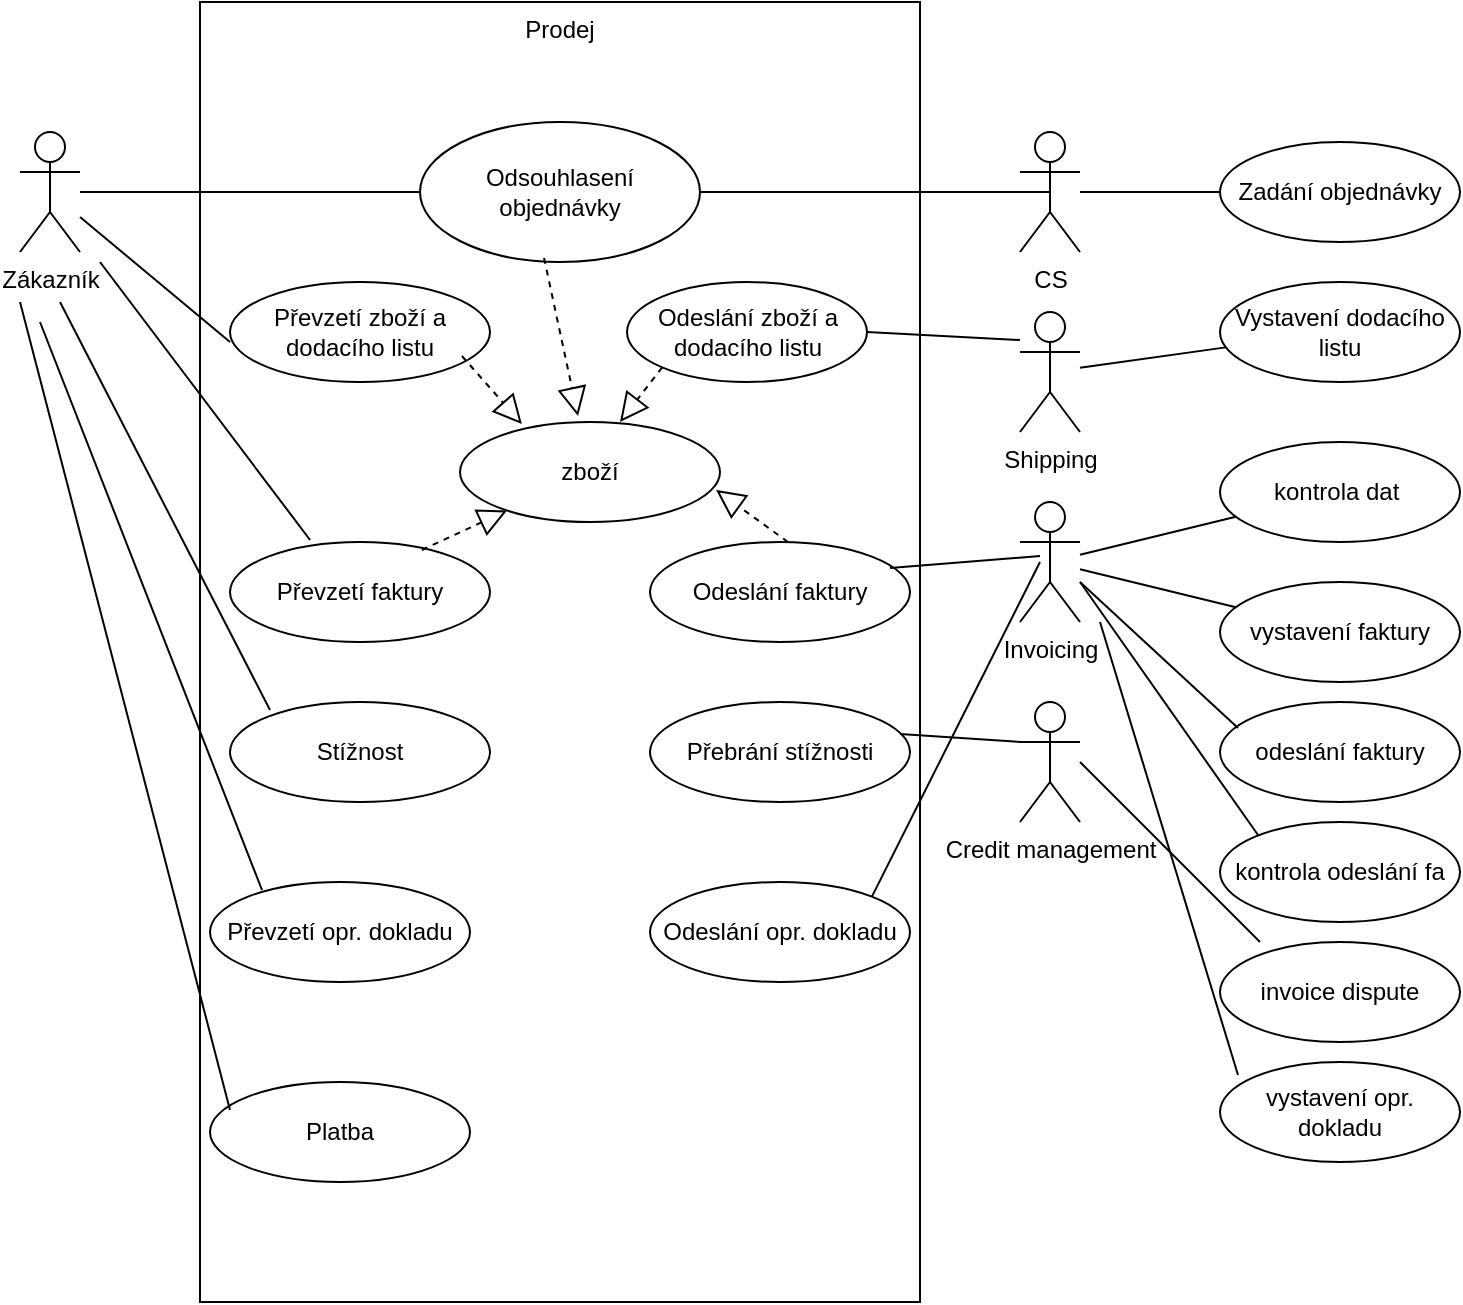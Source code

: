 <mxfile version="25.0.3">
  <diagram name="Stránka-1" id="jqo67n_8dntIajlroJTV">
    <mxGraphModel dx="1434" dy="900" grid="1" gridSize="10" guides="1" tooltips="1" connect="1" arrows="1" fold="1" page="1" pageScale="1" pageWidth="827" pageHeight="1169" background="#FFFFFF" math="0" shadow="0">
      <root>
        <mxCell id="0" />
        <mxCell id="1" parent="0" />
        <mxCell id="RUk4_OGxLVx2qCb488xx-5" value="Prodej" style="html=1;whiteSpace=wrap;horizontal=1;verticalAlign=top;" vertex="1" parent="1">
          <mxGeometry x="140" y="20" width="360" height="650" as="geometry" />
        </mxCell>
        <mxCell id="_SmTZkAmCU5QlVaPjLsI-5" value="" style="edgeStyle=orthogonalEdgeStyle;rounded=0;orthogonalLoop=1;jettySize=auto;html=1;endArrow=none;endFill=0;" parent="1" source="_SmTZkAmCU5QlVaPjLsI-1" target="_SmTZkAmCU5QlVaPjLsI-3" edge="1">
          <mxGeometry relative="1" as="geometry" />
        </mxCell>
        <object label="Zákazník" Zákazník="" id="_SmTZkAmCU5QlVaPjLsI-1">
          <mxCell style="shape=umlActor;verticalLabelPosition=bottom;verticalAlign=top;html=1;" parent="1" vertex="1">
            <mxGeometry x="50" y="85" width="30" height="60" as="geometry" />
          </mxCell>
        </object>
        <mxCell id="_SmTZkAmCU5QlVaPjLsI-3" value="Odsouhlasení objednávky" style="ellipse;whiteSpace=wrap;html=1;" parent="1" vertex="1">
          <mxGeometry x="250" y="80" width="140" height="70" as="geometry" />
        </mxCell>
        <mxCell id="_SmTZkAmCU5QlVaPjLsI-6" style="edgeStyle=orthogonalEdgeStyle;rounded=0;orthogonalLoop=1;jettySize=auto;html=1;exitX=0.5;exitY=0.5;exitDx=0;exitDy=0;exitPerimeter=0;entryX=1;entryY=0.5;entryDx=0;entryDy=0;endArrow=none;endFill=0;" parent="1" source="_SmTZkAmCU5QlVaPjLsI-4" target="_SmTZkAmCU5QlVaPjLsI-3" edge="1">
          <mxGeometry relative="1" as="geometry" />
        </mxCell>
        <mxCell id="_SmTZkAmCU5QlVaPjLsI-4" value="CS" style="shape=umlActor;verticalLabelPosition=bottom;verticalAlign=top;html=1;" parent="1" vertex="1">
          <mxGeometry x="550" y="85" width="30" height="60" as="geometry" />
        </mxCell>
        <mxCell id="_SmTZkAmCU5QlVaPjLsI-7" value="Převzetí zboží a dodacího listu" style="ellipse;whiteSpace=wrap;html=1;" parent="1" vertex="1">
          <mxGeometry x="155" y="160" width="130" height="50" as="geometry" />
        </mxCell>
        <mxCell id="_SmTZkAmCU5QlVaPjLsI-8" value="Odeslání zboží a dodacího listu" style="ellipse;whiteSpace=wrap;html=1;" parent="1" vertex="1">
          <mxGeometry x="353.5" y="160" width="120" height="50" as="geometry" />
        </mxCell>
        <mxCell id="_SmTZkAmCU5QlVaPjLsI-9" value="zboží" style="ellipse;whiteSpace=wrap;html=1;" parent="1" vertex="1">
          <mxGeometry x="270" y="230" width="130" height="50" as="geometry" />
        </mxCell>
        <mxCell id="_SmTZkAmCU5QlVaPjLsI-10" value="Převzetí faktury" style="ellipse;whiteSpace=wrap;html=1;" parent="1" vertex="1">
          <mxGeometry x="155" y="290" width="130" height="50" as="geometry" />
        </mxCell>
        <mxCell id="_SmTZkAmCU5QlVaPjLsI-11" value="Odeslání faktury" style="ellipse;whiteSpace=wrap;html=1;" parent="1" vertex="1">
          <mxGeometry x="365" y="290" width="130" height="50" as="geometry" />
        </mxCell>
        <mxCell id="_SmTZkAmCU5QlVaPjLsI-12" value="Platba" style="ellipse;whiteSpace=wrap;html=1;" parent="1" vertex="1">
          <mxGeometry x="145" y="560" width="130" height="50" as="geometry" />
        </mxCell>
        <mxCell id="_SmTZkAmCU5QlVaPjLsI-13" value="Stížnost&lt;span style=&quot;color: rgba(0, 0, 0, 0); font-family: monospace; font-size: 0px; text-align: start; text-wrap-mode: nowrap;&quot;&gt;%3CmxGraphModel%3E%3Croot%3E%3CmxCell%20id%3D%220%22%2F%3E%3CmxCell%20id%3D%221%22%20parent%3D%220%22%2F%3E%3CmxCell%20id%3D%222%22%20value%3D%22P%C5%99evzet%C3%AD%20faktury%22%20style%3D%22ellipse%3BwhiteSpace%3Dwrap%3Bhtml%3D1%3B%22%20vertex%3D%221%22%20parent%3D%221%22%3E%3CmxGeometry%20x%3D%22100%22%20y%3D%22290%22%20width%3D%22130%22%20height%3D%2250%22%20as%3D%22geometry%22%2F%3E%3C%2FmxCell%3E%3C%2Froot%3E%3C%2FmxGraphModel%3E&lt;/span&gt;" style="ellipse;whiteSpace=wrap;html=1;" parent="1" vertex="1">
          <mxGeometry x="155" y="370" width="130" height="50" as="geometry" />
        </mxCell>
        <mxCell id="_SmTZkAmCU5QlVaPjLsI-14" value="Přebrání stížnosti" style="ellipse;whiteSpace=wrap;html=1;" parent="1" vertex="1">
          <mxGeometry x="365" y="370" width="130" height="50" as="geometry" />
        </mxCell>
        <mxCell id="_SmTZkAmCU5QlVaPjLsI-15" value="Odeslání opr. dokladu" style="ellipse;whiteSpace=wrap;html=1;" parent="1" vertex="1">
          <mxGeometry x="365" y="460" width="130" height="50" as="geometry" />
        </mxCell>
        <mxCell id="_SmTZkAmCU5QlVaPjLsI-16" value="Převzetí opr. dokladu" style="ellipse;whiteSpace=wrap;html=1;" parent="1" vertex="1">
          <mxGeometry x="145" y="460" width="130" height="50" as="geometry" />
        </mxCell>
        <mxCell id="_SmTZkAmCU5QlVaPjLsI-17" value="Shipping" style="shape=umlActor;verticalLabelPosition=bottom;verticalAlign=top;html=1;" parent="1" vertex="1">
          <mxGeometry x="550" y="175" width="30" height="60" as="geometry" />
        </mxCell>
        <mxCell id="_SmTZkAmCU5QlVaPjLsI-24" value="Invoicing" style="shape=umlActor;verticalLabelPosition=bottom;verticalAlign=top;html=1;" parent="1" vertex="1">
          <mxGeometry x="550" y="270" width="30" height="60" as="geometry" />
        </mxCell>
        <mxCell id="_SmTZkAmCU5QlVaPjLsI-26" value="Credit management" style="shape=umlActor;verticalLabelPosition=bottom;verticalAlign=top;html=1;" parent="1" vertex="1">
          <mxGeometry x="550" y="370" width="30" height="60" as="geometry" />
        </mxCell>
        <mxCell id="_SmTZkAmCU5QlVaPjLsI-30" value="" style="rounded=0;orthogonalLoop=1;jettySize=auto;html=1;endArrow=none;endFill=0;" parent="1" source="_SmTZkAmCU5QlVaPjLsI-1" edge="1">
          <mxGeometry relative="1" as="geometry">
            <mxPoint x="100" y="140" as="sourcePoint" />
            <mxPoint x="155" y="190" as="targetPoint" />
          </mxGeometry>
        </mxCell>
        <mxCell id="_SmTZkAmCU5QlVaPjLsI-31" value="" style="rounded=0;orthogonalLoop=1;jettySize=auto;html=1;endArrow=none;endFill=0;entryX=0.308;entryY=-0.02;entryDx=0;entryDy=0;entryPerimeter=0;" parent="1" target="_SmTZkAmCU5QlVaPjLsI-10" edge="1">
          <mxGeometry relative="1" as="geometry">
            <mxPoint x="90" y="150" as="sourcePoint" />
            <mxPoint x="145" y="230" as="targetPoint" />
          </mxGeometry>
        </mxCell>
        <mxCell id="_SmTZkAmCU5QlVaPjLsI-32" value="" style="rounded=0;orthogonalLoop=1;jettySize=auto;html=1;endArrow=none;endFill=0;entryX=0.308;entryY=-0.02;entryDx=0;entryDy=0;entryPerimeter=0;" parent="1" edge="1">
          <mxGeometry relative="1" as="geometry">
            <mxPoint x="70" y="170" as="sourcePoint" />
            <mxPoint x="175" y="374" as="targetPoint" />
          </mxGeometry>
        </mxCell>
        <mxCell id="_SmTZkAmCU5QlVaPjLsI-33" value="" style="rounded=0;orthogonalLoop=1;jettySize=auto;html=1;endArrow=none;endFill=0;entryX=0.2;entryY=0.08;entryDx=0;entryDy=0;entryPerimeter=0;" parent="1" target="_SmTZkAmCU5QlVaPjLsI-16" edge="1">
          <mxGeometry relative="1" as="geometry">
            <mxPoint x="60" y="180" as="sourcePoint" />
            <mxPoint x="165" y="460" as="targetPoint" />
          </mxGeometry>
        </mxCell>
        <mxCell id="_SmTZkAmCU5QlVaPjLsI-34" value="" style="rounded=0;orthogonalLoop=1;jettySize=auto;html=1;endArrow=none;endFill=0;entryX=0.2;entryY=0.08;entryDx=0;entryDy=0;entryPerimeter=0;" parent="1" edge="1">
          <mxGeometry relative="1" as="geometry">
            <mxPoint x="50" y="170" as="sourcePoint" />
            <mxPoint x="155" y="574" as="targetPoint" />
          </mxGeometry>
        </mxCell>
        <mxCell id="_SmTZkAmCU5QlVaPjLsI-35" value="" style="rounded=0;orthogonalLoop=1;jettySize=auto;html=1;endArrow=none;endFill=0;exitX=0.067;exitY=0.867;exitDx=0;exitDy=0;exitPerimeter=0;entryX=1;entryY=0.5;entryDx=0;entryDy=0;" parent="1" target="_SmTZkAmCU5QlVaPjLsI-8" edge="1">
          <mxGeometry relative="1" as="geometry">
            <mxPoint x="550" y="189.02" as="sourcePoint" />
            <mxPoint x="466.03" y="230" as="targetPoint" />
          </mxGeometry>
        </mxCell>
        <mxCell id="_SmTZkAmCU5QlVaPjLsI-36" value="" style="rounded=0;orthogonalLoop=1;jettySize=auto;html=1;endArrow=none;endFill=0;exitX=0.067;exitY=0.867;exitDx=0;exitDy=0;exitPerimeter=0;entryX=1;entryY=0.5;entryDx=0;entryDy=0;" parent="1" edge="1">
          <mxGeometry relative="1" as="geometry">
            <mxPoint x="560" y="297.01" as="sourcePoint" />
            <mxPoint x="485" y="302.99" as="targetPoint" />
          </mxGeometry>
        </mxCell>
        <mxCell id="_SmTZkAmCU5QlVaPjLsI-37" value="" style="rounded=0;orthogonalLoop=1;jettySize=auto;html=1;endArrow=none;endFill=0;entryX=1;entryY=0.5;entryDx=0;entryDy=0;exitX=0;exitY=0.333;exitDx=0;exitDy=0;exitPerimeter=0;" parent="1" source="_SmTZkAmCU5QlVaPjLsI-26" edge="1">
          <mxGeometry relative="1" as="geometry">
            <mxPoint x="540" y="380" as="sourcePoint" />
            <mxPoint x="490" y="385.98" as="targetPoint" />
          </mxGeometry>
        </mxCell>
        <mxCell id="_SmTZkAmCU5QlVaPjLsI-38" value="" style="rounded=0;orthogonalLoop=1;jettySize=auto;html=1;endArrow=none;endFill=0;entryX=1;entryY=0;entryDx=0;entryDy=0;" parent="1" target="_SmTZkAmCU5QlVaPjLsI-15" edge="1">
          <mxGeometry relative="1" as="geometry">
            <mxPoint x="560" y="300" as="sourcePoint" />
            <mxPoint x="485" y="317.99" as="targetPoint" />
          </mxGeometry>
        </mxCell>
        <mxCell id="_SmTZkAmCU5QlVaPjLsI-40" value="" style="endArrow=block;dashed=1;endFill=0;endSize=12;html=1;rounded=0;entryX=0.985;entryY=0.68;entryDx=0;entryDy=0;entryPerimeter=0;" parent="1" target="_SmTZkAmCU5QlVaPjLsI-9" edge="1">
          <mxGeometry width="160" relative="1" as="geometry">
            <mxPoint x="434" y="290" as="sourcePoint" />
            <mxPoint x="414" y="250" as="targetPoint" />
          </mxGeometry>
        </mxCell>
        <mxCell id="_SmTZkAmCU5QlVaPjLsI-41" value="" style="endArrow=block;dashed=1;endFill=0;endSize=12;html=1;rounded=0;exitX=0.738;exitY=0.08;exitDx=0;exitDy=0;exitPerimeter=0;" parent="1" source="_SmTZkAmCU5QlVaPjLsI-10" target="_SmTZkAmCU5QlVaPjLsI-9" edge="1">
          <mxGeometry width="160" relative="1" as="geometry">
            <mxPoint x="455.5" y="256" as="sourcePoint" />
            <mxPoint x="404.5" y="230" as="targetPoint" />
          </mxGeometry>
        </mxCell>
        <mxCell id="_SmTZkAmCU5QlVaPjLsI-43" value="" style="endArrow=block;dashed=1;endFill=0;endSize=12;html=1;rounded=0;exitX=0.892;exitY=0.74;exitDx=0;exitDy=0;exitPerimeter=0;entryX=0.238;entryY=0.02;entryDx=0;entryDy=0;entryPerimeter=0;" parent="1" source="_SmTZkAmCU5QlVaPjLsI-7" target="_SmTZkAmCU5QlVaPjLsI-9" edge="1">
          <mxGeometry width="160" relative="1" as="geometry">
            <mxPoint x="285" y="190" as="sourcePoint" />
            <mxPoint x="328" y="170" as="targetPoint" />
          </mxGeometry>
        </mxCell>
        <mxCell id="_SmTZkAmCU5QlVaPjLsI-44" value="" style="endArrow=block;dashed=1;endFill=0;endSize=12;html=1;rounded=0;exitX=0;exitY=1;exitDx=0;exitDy=0;" parent="1" source="_SmTZkAmCU5QlVaPjLsI-8" edge="1">
          <mxGeometry width="160" relative="1" as="geometry">
            <mxPoint x="295" y="200" as="sourcePoint" />
            <mxPoint x="350" y="230" as="targetPoint" />
          </mxGeometry>
        </mxCell>
        <mxCell id="_SmTZkAmCU5QlVaPjLsI-47" value="" style="endArrow=block;dashed=1;endFill=0;endSize=12;html=1;rounded=0;entryX=0.454;entryY=-0.06;entryDx=0;entryDy=0;entryPerimeter=0;exitX=0.443;exitY=0.971;exitDx=0;exitDy=0;exitPerimeter=0;" parent="1" source="_SmTZkAmCU5QlVaPjLsI-3" target="_SmTZkAmCU5QlVaPjLsI-9" edge="1">
          <mxGeometry width="160" relative="1" as="geometry">
            <mxPoint x="311" y="160" as="sourcePoint" />
            <mxPoint x="311" y="241" as="targetPoint" />
          </mxGeometry>
        </mxCell>
        <mxCell id="_SmTZkAmCU5QlVaPjLsI-56" value="" style="edgeStyle=orthogonalEdgeStyle;rounded=0;orthogonalLoop=1;jettySize=auto;html=1;endArrow=none;endFill=0;" parent="1" source="_SmTZkAmCU5QlVaPjLsI-48" target="_SmTZkAmCU5QlVaPjLsI-4" edge="1">
          <mxGeometry relative="1" as="geometry" />
        </mxCell>
        <mxCell id="_SmTZkAmCU5QlVaPjLsI-48" value="Zadání objednávky" style="ellipse;whiteSpace=wrap;html=1;" parent="1" vertex="1">
          <mxGeometry x="650" y="90" width="120" height="50" as="geometry" />
        </mxCell>
        <mxCell id="_SmTZkAmCU5QlVaPjLsI-57" value="" style="rounded=0;orthogonalLoop=1;jettySize=auto;html=1;endArrow=none;endFill=0;" parent="1" source="_SmTZkAmCU5QlVaPjLsI-49" target="_SmTZkAmCU5QlVaPjLsI-17" edge="1">
          <mxGeometry relative="1" as="geometry" />
        </mxCell>
        <mxCell id="_SmTZkAmCU5QlVaPjLsI-49" value="Vystavení dodacího listu" style="ellipse;whiteSpace=wrap;html=1;" parent="1" vertex="1">
          <mxGeometry x="650" y="160" width="120" height="50" as="geometry" />
        </mxCell>
        <mxCell id="_SmTZkAmCU5QlVaPjLsI-58" value="" style="rounded=0;orthogonalLoop=1;jettySize=auto;html=1;endArrow=none;endFill=0;" parent="1" source="_SmTZkAmCU5QlVaPjLsI-50" target="_SmTZkAmCU5QlVaPjLsI-24" edge="1">
          <mxGeometry relative="1" as="geometry" />
        </mxCell>
        <mxCell id="_SmTZkAmCU5QlVaPjLsI-50" value="kontrola dat&amp;nbsp;" style="ellipse;whiteSpace=wrap;html=1;" parent="1" vertex="1">
          <mxGeometry x="650" y="240" width="120" height="50" as="geometry" />
        </mxCell>
        <mxCell id="_SmTZkAmCU5QlVaPjLsI-59" value="" style="rounded=0;orthogonalLoop=1;jettySize=auto;html=1;endArrow=none;endFill=0;" parent="1" source="_SmTZkAmCU5QlVaPjLsI-51" target="_SmTZkAmCU5QlVaPjLsI-24" edge="1">
          <mxGeometry relative="1" as="geometry" />
        </mxCell>
        <mxCell id="_SmTZkAmCU5QlVaPjLsI-51" value="vystavení faktury" style="ellipse;whiteSpace=wrap;html=1;" parent="1" vertex="1">
          <mxGeometry x="650" y="310" width="120" height="50" as="geometry" />
        </mxCell>
        <mxCell id="_SmTZkAmCU5QlVaPjLsI-52" value="odeslání faktury" style="ellipse;whiteSpace=wrap;html=1;" parent="1" vertex="1">
          <mxGeometry x="650" y="370" width="120" height="50" as="geometry" />
        </mxCell>
        <mxCell id="_SmTZkAmCU5QlVaPjLsI-63" value="" style="rounded=0;orthogonalLoop=1;jettySize=auto;html=1;endArrow=none;endFill=0;" parent="1" edge="1">
          <mxGeometry relative="1" as="geometry">
            <mxPoint x="670" y="490" as="sourcePoint" />
            <mxPoint x="580" y="400" as="targetPoint" />
          </mxGeometry>
        </mxCell>
        <mxCell id="_SmTZkAmCU5QlVaPjLsI-53" value="invoice dispute" style="ellipse;whiteSpace=wrap;html=1;" parent="1" vertex="1">
          <mxGeometry x="650" y="490" width="120" height="50" as="geometry" />
        </mxCell>
        <mxCell id="_SmTZkAmCU5QlVaPjLsI-54" value="vystavení opr. dokladu" style="ellipse;whiteSpace=wrap;html=1;" parent="1" vertex="1">
          <mxGeometry x="650" y="550" width="120" height="50" as="geometry" />
        </mxCell>
        <mxCell id="_SmTZkAmCU5QlVaPjLsI-55" value="kontrola odeslání fa" style="ellipse;whiteSpace=wrap;html=1;" parent="1" vertex="1">
          <mxGeometry x="650" y="430" width="120" height="50" as="geometry" />
        </mxCell>
        <mxCell id="_SmTZkAmCU5QlVaPjLsI-60" value="" style="rounded=0;orthogonalLoop=1;jettySize=auto;html=1;endArrow=none;endFill=0;exitX=0.075;exitY=0.26;exitDx=0;exitDy=0;exitPerimeter=0;" parent="1" source="_SmTZkAmCU5QlVaPjLsI-52" edge="1">
          <mxGeometry relative="1" as="geometry">
            <mxPoint x="668" y="333" as="sourcePoint" />
            <mxPoint x="580" y="310" as="targetPoint" />
          </mxGeometry>
        </mxCell>
        <mxCell id="_SmTZkAmCU5QlVaPjLsI-61" value="" style="rounded=0;orthogonalLoop=1;jettySize=auto;html=1;endArrow=none;endFill=0;exitX=0.075;exitY=0.26;exitDx=0;exitDy=0;exitPerimeter=0;" parent="1" edge="1">
          <mxGeometry relative="1" as="geometry">
            <mxPoint x="669" y="436.5" as="sourcePoint" />
            <mxPoint x="580" y="310" as="targetPoint" />
          </mxGeometry>
        </mxCell>
        <mxCell id="_SmTZkAmCU5QlVaPjLsI-64" value="" style="rounded=0;orthogonalLoop=1;jettySize=auto;html=1;endArrow=none;endFill=0;exitX=0.075;exitY=0.26;exitDx=0;exitDy=0;exitPerimeter=0;" parent="1" edge="1">
          <mxGeometry relative="1" as="geometry">
            <mxPoint x="659" y="556.5" as="sourcePoint" />
            <mxPoint x="590" y="330" as="targetPoint" />
          </mxGeometry>
        </mxCell>
      </root>
    </mxGraphModel>
  </diagram>
</mxfile>
